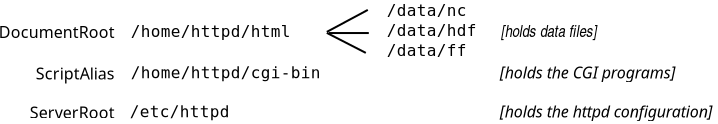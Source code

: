 <?xml version="1.0"?>
<diagram xmlns:dia="http://www.lysator.liu.se/~alla/dia/">
  <diagramdata>
    <attribute name="background">
      <color val="#ffffff"/>
    </attribute>
    <attribute name="paper">
      <composite type="paper">
        <attribute name="name">
          <string>#A4#</string>
        </attribute>
        <attribute name="tmargin">
          <real val="2.82"/>
        </attribute>
        <attribute name="bmargin">
          <real val="2.82"/>
        </attribute>
        <attribute name="lmargin">
          <real val="2.82"/>
        </attribute>
        <attribute name="rmargin">
          <real val="2.82"/>
        </attribute>
        <attribute name="is_portrait">
          <boolean val="true"/>
        </attribute>
        <attribute name="scaling">
          <real val="1"/>
        </attribute>
        <attribute name="fitto">
          <boolean val="false"/>
        </attribute>
      </composite>
    </attribute>
  </diagramdata>
  <layer name="Background" visible="true">
    <object type="Standard - Text" version="0" id="O0">
      <attribute name="obj_pos">
        <point val="8,6.9"/>
      </attribute>
      <attribute name="obj_bb">
        <rectangle val="8,6.157;17.896,7.157"/>
      </attribute>
      <attribute name="text">
        <composite type="text">
          <attribute name="string">
            <string>#/home/httpd/html#</string>
          </attribute>
          <attribute name="font">
            <font name="Courier"/>
          </attribute>
          <attribute name="height">
            <real val="1"/>
          </attribute>
          <attribute name="pos">
            <point val="8,6.9"/>
          </attribute>
          <attribute name="color">
            <color val="#000000"/>
          </attribute>
          <attribute name="alignment">
            <enum val="0"/>
          </attribute>
        </composite>
      </attribute>
    </object>
    <object type="Standard - Text" version="0" id="O1">
      <attribute name="obj_pos">
        <point val="7.2,6.957"/>
      </attribute>
      <attribute name="obj_bb">
        <rectangle val="0.425,6.157;7.2,7.157"/>
      </attribute>
      <attribute name="text">
        <composite type="text">
          <attribute name="string">
            <string>#DocumentRoot#</string>
          </attribute>
          <attribute name="font">
            <font name="Helvetica"/>
          </attribute>
          <attribute name="height">
            <real val="1"/>
          </attribute>
          <attribute name="pos">
            <point val="7.2,6.957"/>
          </attribute>
          <attribute name="color">
            <color val="#000000"/>
          </attribute>
          <attribute name="alignment">
            <enum val="2"/>
          </attribute>
        </composite>
      </attribute>
    </object>
    <object type="Standard - Text" version="0" id="O2">
      <attribute name="obj_pos">
        <point val="20.8,5.85"/>
      </attribute>
      <attribute name="obj_bb">
        <rectangle val="20.8,5.107;26.454,8.107"/>
      </attribute>
      <attribute name="text">
        <composite type="text">
          <attribute name="string">
            <string>#/data/nc
/data/hdf
/data/ff#</string>
          </attribute>
          <attribute name="font">
            <font name="Courier"/>
          </attribute>
          <attribute name="height">
            <real val="1"/>
          </attribute>
          <attribute name="pos">
            <point val="20.8,5.85"/>
          </attribute>
          <attribute name="color">
            <color val="#000000"/>
          </attribute>
          <attribute name="alignment">
            <enum val="0"/>
          </attribute>
        </composite>
      </attribute>
    </object>
    <object type="Standard - Text" version="0" id="O3">
      <attribute name="obj_pos">
        <point val="26.5,6.907"/>
      </attribute>
      <attribute name="obj_bb">
        <rectangle val="26.5,6.107;33.851,7.107"/>
      </attribute>
      <attribute name="text">
        <composite type="text">
          <attribute name="string">
            <string>#[holds data files]#</string>
          </attribute>
          <attribute name="font">
            <font name="Helvetica-Narrow-Oblique"/>
          </attribute>
          <attribute name="height">
            <real val="1"/>
          </attribute>
          <attribute name="pos">
            <point val="26.5,6.907"/>
          </attribute>
          <attribute name="color">
            <color val="#000000"/>
          </attribute>
          <attribute name="alignment">
            <enum val="0"/>
          </attribute>
        </composite>
      </attribute>
    </object>
    <object type="Standard - Text" version="0" id="O4">
      <attribute name="obj_pos">
        <point val="8,8.972"/>
      </attribute>
      <attribute name="obj_bb">
        <rectangle val="8,8.228;19.714,9.228"/>
      </attribute>
      <attribute name="text">
        <composite type="text">
          <attribute name="string">
            <string>#/home/httpd/cgi-bin#</string>
          </attribute>
          <attribute name="font">
            <font name="Courier"/>
          </attribute>
          <attribute name="height">
            <real val="1"/>
          </attribute>
          <attribute name="pos">
            <point val="8,8.972"/>
          </attribute>
          <attribute name="color">
            <color val="#000000"/>
          </attribute>
          <attribute name="alignment">
            <enum val="0"/>
          </attribute>
        </composite>
      </attribute>
    </object>
    <object type="Standard - Text" version="0" id="O5">
      <attribute name="obj_pos">
        <point val="7.2,9.028"/>
      </attribute>
      <attribute name="obj_bb">
        <rectangle val="2.364,8.228;7.2,9.228"/>
      </attribute>
      <attribute name="text">
        <composite type="text">
          <attribute name="string">
            <string>#ScriptAlias#</string>
          </attribute>
          <attribute name="font">
            <font name="Helvetica"/>
          </attribute>
          <attribute name="height">
            <real val="1"/>
          </attribute>
          <attribute name="pos">
            <point val="7.2,9.028"/>
          </attribute>
          <attribute name="color">
            <color val="#000000"/>
          </attribute>
          <attribute name="alignment">
            <enum val="2"/>
          </attribute>
        </composite>
      </attribute>
    </object>
    <object type="Standard - Text" version="0" id="O6">
      <attribute name="obj_pos">
        <point val="26.45,8.978"/>
      </attribute>
      <attribute name="obj_bb">
        <rectangle val="26.45,8.178;37.8,9.178"/>
      </attribute>
      <attribute name="text">
        <composite type="text">
          <attribute name="string">
            <string>#[holds the CGI programs]#</string>
          </attribute>
          <attribute name="font">
            <font name="Helvetica-Oblique"/>
          </attribute>
          <attribute name="height">
            <real val="1"/>
          </attribute>
          <attribute name="pos">
            <point val="26.45,8.978"/>
          </attribute>
          <attribute name="color">
            <color val="#000000"/>
          </attribute>
          <attribute name="alignment">
            <enum val="0"/>
          </attribute>
        </composite>
      </attribute>
    </object>
    <object type="Standard - Text" version="0" id="O7">
      <attribute name="obj_pos">
        <point val="7.95,10.922"/>
      </attribute>
      <attribute name="obj_bb">
        <rectangle val="7.95,10.178;14.21,11.178"/>
      </attribute>
      <attribute name="text">
        <composite type="text">
          <attribute name="string">
            <string>#/etc/httpd#</string>
          </attribute>
          <attribute name="font">
            <font name="Courier"/>
          </attribute>
          <attribute name="height">
            <real val="1"/>
          </attribute>
          <attribute name="pos">
            <point val="7.95,10.922"/>
          </attribute>
          <attribute name="color">
            <color val="#000000"/>
          </attribute>
          <attribute name="alignment">
            <enum val="0"/>
          </attribute>
        </composite>
      </attribute>
    </object>
    <object type="Standard - Text" version="0" id="O8">
      <attribute name="obj_pos">
        <point val="7.2,10.978"/>
      </attribute>
      <attribute name="obj_bb">
        <rectangle val="2.001,10.178;7.2,11.178"/>
      </attribute>
      <attribute name="text">
        <composite type="text">
          <attribute name="string">
            <string>#ServerRoot#</string>
          </attribute>
          <attribute name="font">
            <font name="Helvetica"/>
          </attribute>
          <attribute name="height">
            <real val="1"/>
          </attribute>
          <attribute name="pos">
            <point val="7.2,10.978"/>
          </attribute>
          <attribute name="color">
            <color val="#000000"/>
          </attribute>
          <attribute name="alignment">
            <enum val="2"/>
          </attribute>
        </composite>
      </attribute>
    </object>
    <object type="Standard - Text" version="0" id="O9">
      <attribute name="obj_pos">
        <point val="26.45,10.928"/>
      </attribute>
      <attribute name="obj_bb">
        <rectangle val="26.45,10.128;26.45,11.128"/>
      </attribute>
      <attribute name="text">
        <composite type="text">
          <attribute name="string">
            <string>##</string>
          </attribute>
          <attribute name="font">
            <font name="Helvetica-Oblique"/>
          </attribute>
          <attribute name="height">
            <real val="1"/>
          </attribute>
          <attribute name="pos">
            <point val="26.45,10.928"/>
          </attribute>
          <attribute name="color">
            <color val="#000000"/>
          </attribute>
          <attribute name="alignment">
            <enum val="0"/>
          </attribute>
        </composite>
      </attribute>
    </object>
    <object type="Standard - Text" version="0" id="O10">
      <attribute name="obj_pos">
        <point val="26.45,10.928"/>
      </attribute>
      <attribute name="obj_bb">
        <rectangle val="26.45,10.128;39.709,11.128"/>
      </attribute>
      <attribute name="text">
        <composite type="text">
          <attribute name="string">
            <string>#[holds the httpd configuration]#</string>
          </attribute>
          <attribute name="font">
            <font name="Helvetica-Oblique"/>
          </attribute>
          <attribute name="height">
            <real val="1"/>
          </attribute>
          <attribute name="pos">
            <point val="26.45,10.928"/>
          </attribute>
          <attribute name="color">
            <color val="#000000"/>
          </attribute>
          <attribute name="alignment">
            <enum val="0"/>
          </attribute>
        </composite>
      </attribute>
    </object>
    <group>
      <object type="Standard - Line" version="0" id="O11">
        <attribute name="obj_pos">
          <point val="19.85,5.55"/>
        </attribute>
        <attribute name="obj_bb">
          <rectangle val="17.75,5.5;19.9,6.7"/>
        </attribute>
        <attribute name="conn_endpoints">
          <point val="19.85,5.55"/>
          <point val="17.8,6.65"/>
        </attribute>
        <attribute name="numcp">
          <int val="1"/>
        </attribute>
      </object>
      <object type="Standard - Line" version="0" id="O12">
        <attribute name="obj_pos">
          <point val="19.9,6.707"/>
        </attribute>
        <attribute name="obj_bb">
          <rectangle val="17.85,6.657;19.95,6.757"/>
        </attribute>
        <attribute name="conn_endpoints">
          <point val="19.9,6.707"/>
          <point val="17.9,6.707"/>
        </attribute>
        <attribute name="numcp">
          <int val="1"/>
        </attribute>
      </object>
      <object type="Standard - Line" version="0" id="O13">
        <attribute name="obj_pos">
          <point val="19.75,7.7"/>
        </attribute>
        <attribute name="obj_bb">
          <rectangle val="17.75,6.65;19.8,7.75"/>
        </attribute>
        <attribute name="conn_endpoints">
          <point val="19.75,7.7"/>
          <point val="17.8,6.7"/>
        </attribute>
        <attribute name="numcp">
          <int val="1"/>
        </attribute>
      </object>
    </group>
  </layer>
</diagram>
